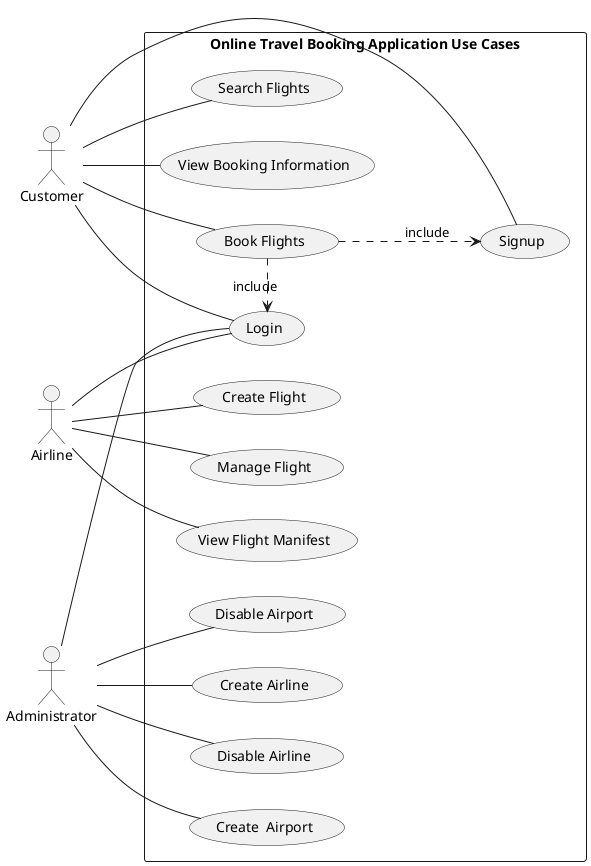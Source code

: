 @startuml

actor :Customer: as c
actor :Airline: as ar
actor :Administrator: as ad

rectangle "Online Travel Booking Application Use Cases" {
  left to right direction
  (Login) as u1
  (Signup) as u13
  (Create  Airport) as u2
  (Disable Airport) as u3
  (Create Airline) as u4
  (Disable Airline) as u5
  (Create Flight) as u7
  (Manage Flight) as u8
  (View Flight Manifest) as u9
  (Book Flights) as u10
  (Search Flights) as u11
  (View Booking Information) as u12

  ad -- u1
  ar -- u1
  c -- u1
  ad -- u2
  ad -- u3
  ad -- u4
  ad -- u5
  ar -- u7
  ar -- u8
  ar -- u9
  c -- u10
  c -- u11
  c -- u12
  c -- u13
  u10 .> u13: include
  u10 .> u1: include
  u1 -[hidden]down- u13
}

@enduml